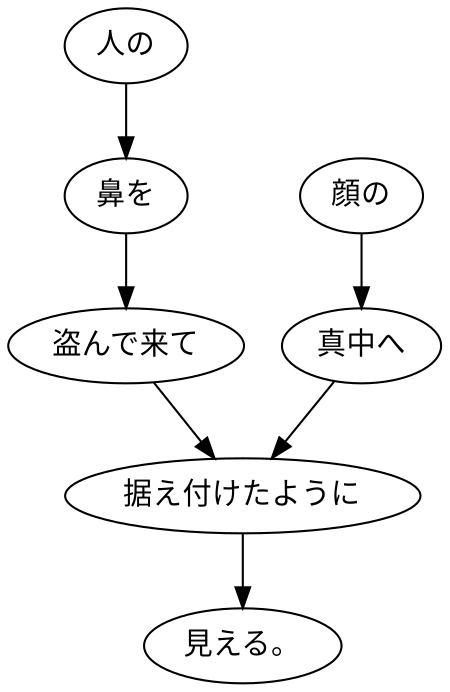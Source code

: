 digraph graph1578 {
	node0 [label="人の"];
	node1 [label="鼻を"];
	node2 [label="盗んで来て"];
	node3 [label="顔の"];
	node4 [label="真中へ"];
	node5 [label="据え付けたように"];
	node6 [label="見える。"];
	node0 -> node1;
	node1 -> node2;
	node2 -> node5;
	node3 -> node4;
	node4 -> node5;
	node5 -> node6;
}
